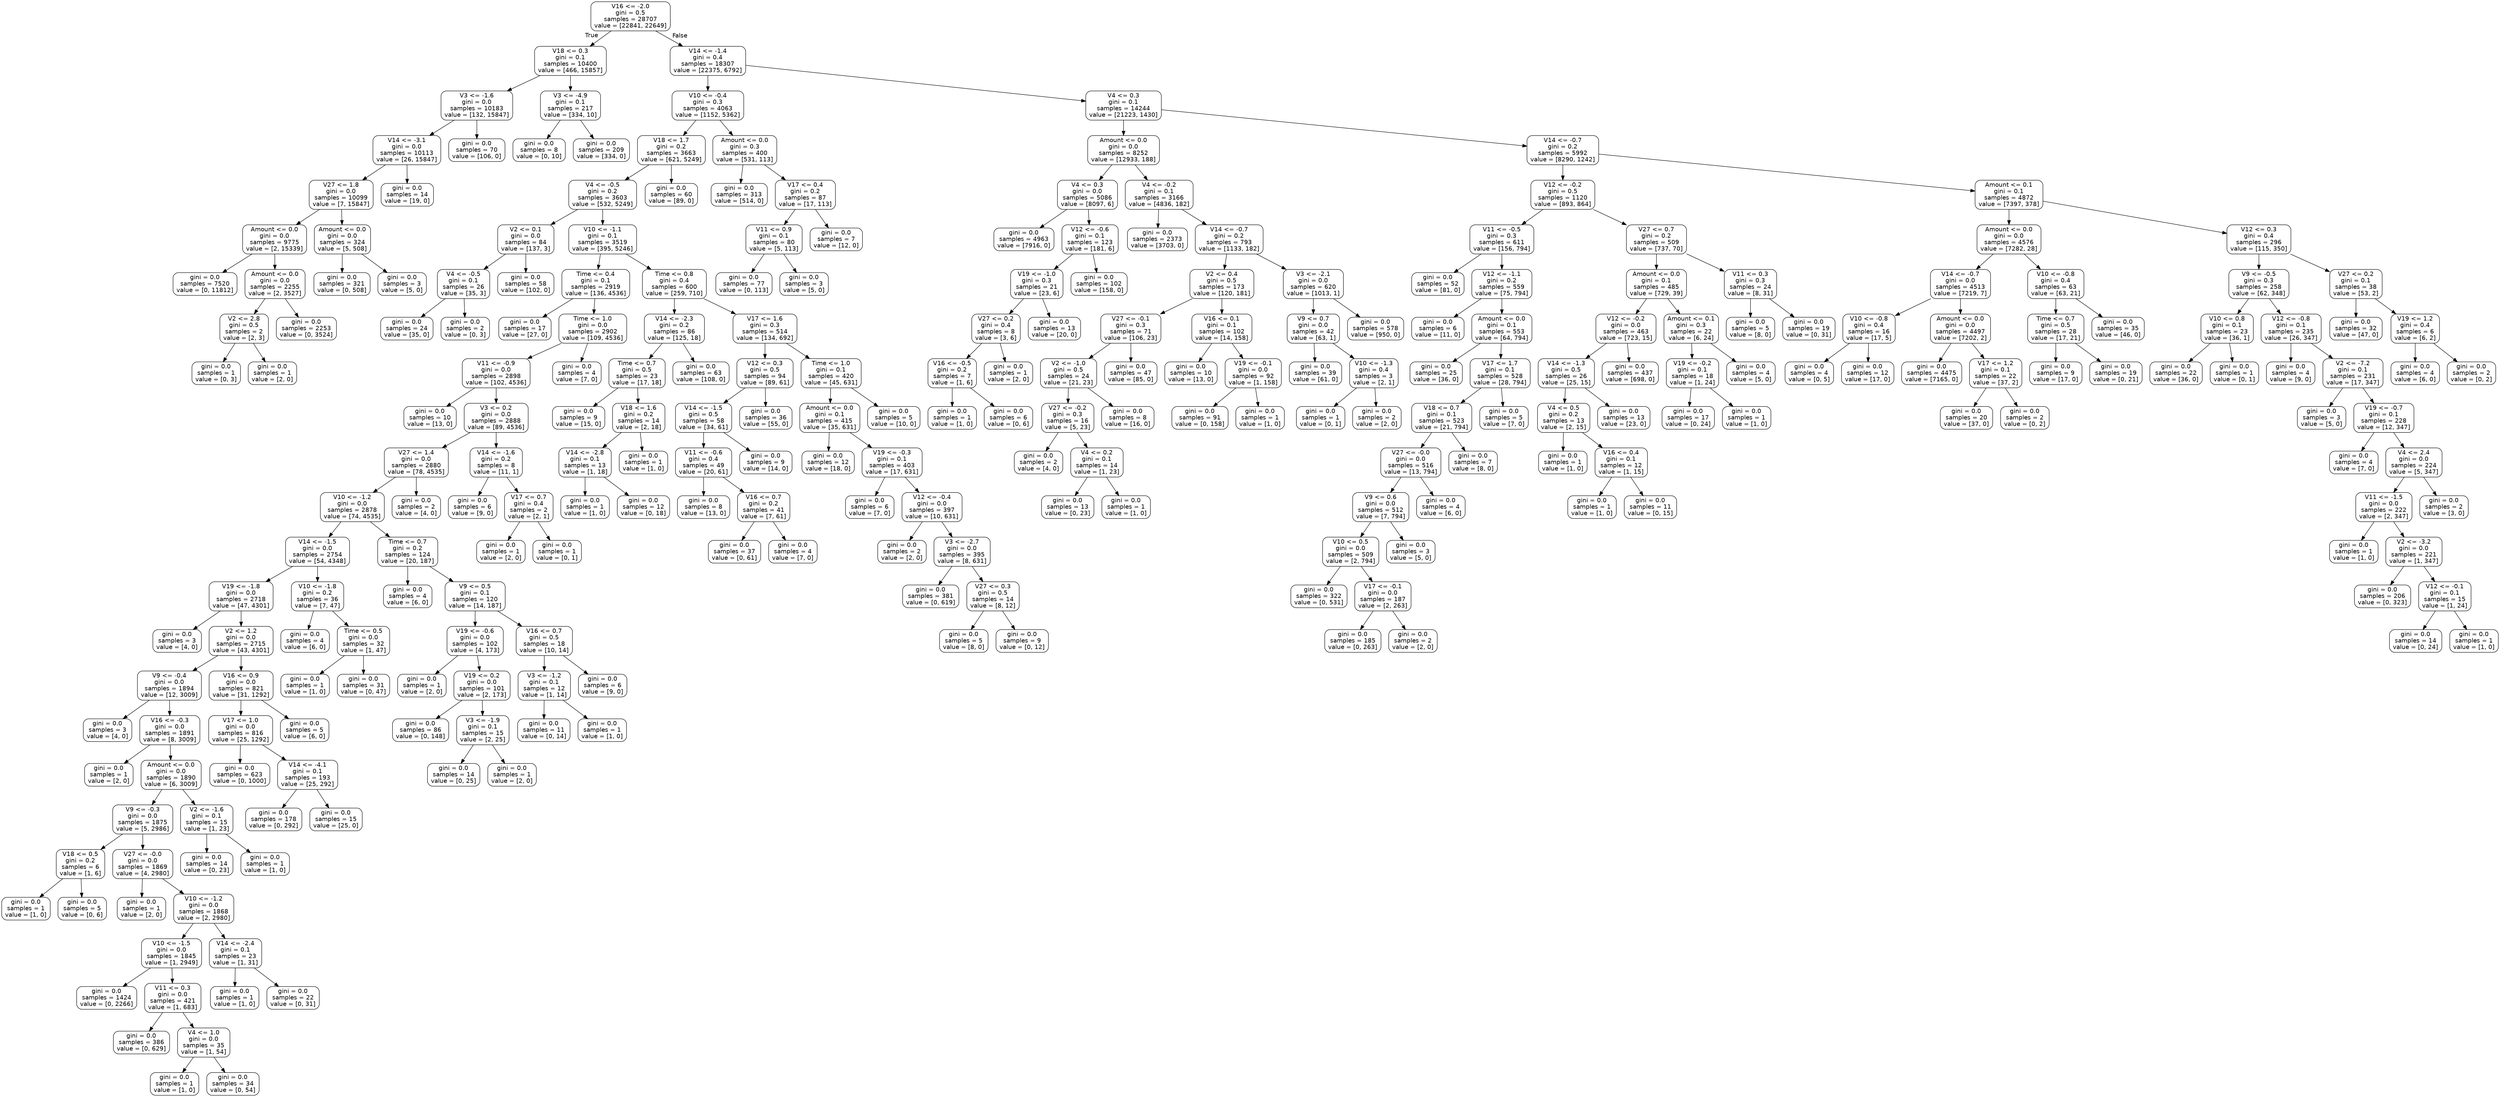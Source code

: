 digraph Tree {
node [shape=box, style="rounded", color="black", fontname=helvetica] ;
edge [fontname=helvetica] ;
0 [label="V16 <= -2.0\ngini = 0.5\nsamples = 28707\nvalue = [22841, 22649]"] ;
1 [label="V18 <= 0.3\ngini = 0.1\nsamples = 10400\nvalue = [466, 15857]"] ;
0 -> 1 [labeldistance=2.5, labelangle=45, headlabel="True"] ;
2 [label="V3 <= -1.6\ngini = 0.0\nsamples = 10183\nvalue = [132, 15847]"] ;
1 -> 2 ;
3 [label="V14 <= -3.1\ngini = 0.0\nsamples = 10113\nvalue = [26, 15847]"] ;
2 -> 3 ;
4 [label="V27 <= 1.8\ngini = 0.0\nsamples = 10099\nvalue = [7, 15847]"] ;
3 -> 4 ;
5 [label="Amount <= 0.0\ngini = 0.0\nsamples = 9775\nvalue = [2, 15339]"] ;
4 -> 5 ;
6 [label="gini = 0.0\nsamples = 7520\nvalue = [0, 11812]"] ;
5 -> 6 ;
7 [label="Amount <= 0.0\ngini = 0.0\nsamples = 2255\nvalue = [2, 3527]"] ;
5 -> 7 ;
8 [label="V2 <= 2.8\ngini = 0.5\nsamples = 2\nvalue = [2, 3]"] ;
7 -> 8 ;
9 [label="gini = 0.0\nsamples = 1\nvalue = [0, 3]"] ;
8 -> 9 ;
10 [label="gini = 0.0\nsamples = 1\nvalue = [2, 0]"] ;
8 -> 10 ;
11 [label="gini = 0.0\nsamples = 2253\nvalue = [0, 3524]"] ;
7 -> 11 ;
12 [label="Amount <= 0.0\ngini = 0.0\nsamples = 324\nvalue = [5, 508]"] ;
4 -> 12 ;
13 [label="gini = 0.0\nsamples = 321\nvalue = [0, 508]"] ;
12 -> 13 ;
14 [label="gini = 0.0\nsamples = 3\nvalue = [5, 0]"] ;
12 -> 14 ;
15 [label="gini = 0.0\nsamples = 14\nvalue = [19, 0]"] ;
3 -> 15 ;
16 [label="gini = 0.0\nsamples = 70\nvalue = [106, 0]"] ;
2 -> 16 ;
17 [label="V3 <= -4.9\ngini = 0.1\nsamples = 217\nvalue = [334, 10]"] ;
1 -> 17 ;
18 [label="gini = 0.0\nsamples = 8\nvalue = [0, 10]"] ;
17 -> 18 ;
19 [label="gini = 0.0\nsamples = 209\nvalue = [334, 0]"] ;
17 -> 19 ;
20 [label="V14 <= -1.4\ngini = 0.4\nsamples = 18307\nvalue = [22375, 6792]"] ;
0 -> 20 [labeldistance=2.5, labelangle=-45, headlabel="False"] ;
21 [label="V10 <= -0.4\ngini = 0.3\nsamples = 4063\nvalue = [1152, 5362]"] ;
20 -> 21 ;
22 [label="V18 <= 1.7\ngini = 0.2\nsamples = 3663\nvalue = [621, 5249]"] ;
21 -> 22 ;
23 [label="V4 <= -0.5\ngini = 0.2\nsamples = 3603\nvalue = [532, 5249]"] ;
22 -> 23 ;
24 [label="V2 <= 0.1\ngini = 0.0\nsamples = 84\nvalue = [137, 3]"] ;
23 -> 24 ;
25 [label="V4 <= -0.5\ngini = 0.1\nsamples = 26\nvalue = [35, 3]"] ;
24 -> 25 ;
26 [label="gini = 0.0\nsamples = 24\nvalue = [35, 0]"] ;
25 -> 26 ;
27 [label="gini = 0.0\nsamples = 2\nvalue = [0, 3]"] ;
25 -> 27 ;
28 [label="gini = 0.0\nsamples = 58\nvalue = [102, 0]"] ;
24 -> 28 ;
29 [label="V10 <= -1.1\ngini = 0.1\nsamples = 3519\nvalue = [395, 5246]"] ;
23 -> 29 ;
30 [label="Time <= 0.4\ngini = 0.1\nsamples = 2919\nvalue = [136, 4536]"] ;
29 -> 30 ;
31 [label="gini = 0.0\nsamples = 17\nvalue = [27, 0]"] ;
30 -> 31 ;
32 [label="Time <= 1.0\ngini = 0.0\nsamples = 2902\nvalue = [109, 4536]"] ;
30 -> 32 ;
33 [label="V11 <= -0.9\ngini = 0.0\nsamples = 2898\nvalue = [102, 4536]"] ;
32 -> 33 ;
34 [label="gini = 0.0\nsamples = 10\nvalue = [13, 0]"] ;
33 -> 34 ;
35 [label="V3 <= 0.2\ngini = 0.0\nsamples = 2888\nvalue = [89, 4536]"] ;
33 -> 35 ;
36 [label="V27 <= 1.4\ngini = 0.0\nsamples = 2880\nvalue = [78, 4535]"] ;
35 -> 36 ;
37 [label="V10 <= -1.2\ngini = 0.0\nsamples = 2878\nvalue = [74, 4535]"] ;
36 -> 37 ;
38 [label="V14 <= -1.5\ngini = 0.0\nsamples = 2754\nvalue = [54, 4348]"] ;
37 -> 38 ;
39 [label="V19 <= -1.8\ngini = 0.0\nsamples = 2718\nvalue = [47, 4301]"] ;
38 -> 39 ;
40 [label="gini = 0.0\nsamples = 3\nvalue = [4, 0]"] ;
39 -> 40 ;
41 [label="V2 <= 1.2\ngini = 0.0\nsamples = 2715\nvalue = [43, 4301]"] ;
39 -> 41 ;
42 [label="V9 <= -0.4\ngini = 0.0\nsamples = 1894\nvalue = [12, 3009]"] ;
41 -> 42 ;
43 [label="gini = 0.0\nsamples = 3\nvalue = [4, 0]"] ;
42 -> 43 ;
44 [label="V16 <= -0.3\ngini = 0.0\nsamples = 1891\nvalue = [8, 3009]"] ;
42 -> 44 ;
45 [label="gini = 0.0\nsamples = 1\nvalue = [2, 0]"] ;
44 -> 45 ;
46 [label="Amount <= 0.0\ngini = 0.0\nsamples = 1890\nvalue = [6, 3009]"] ;
44 -> 46 ;
47 [label="V9 <= -0.3\ngini = 0.0\nsamples = 1875\nvalue = [5, 2986]"] ;
46 -> 47 ;
48 [label="V18 <= 0.5\ngini = 0.2\nsamples = 6\nvalue = [1, 6]"] ;
47 -> 48 ;
49 [label="gini = 0.0\nsamples = 1\nvalue = [1, 0]"] ;
48 -> 49 ;
50 [label="gini = 0.0\nsamples = 5\nvalue = [0, 6]"] ;
48 -> 50 ;
51 [label="V27 <= -0.0\ngini = 0.0\nsamples = 1869\nvalue = [4, 2980]"] ;
47 -> 51 ;
52 [label="gini = 0.0\nsamples = 1\nvalue = [2, 0]"] ;
51 -> 52 ;
53 [label="V10 <= -1.2\ngini = 0.0\nsamples = 1868\nvalue = [2, 2980]"] ;
51 -> 53 ;
54 [label="V10 <= -1.5\ngini = 0.0\nsamples = 1845\nvalue = [1, 2949]"] ;
53 -> 54 ;
55 [label="gini = 0.0\nsamples = 1424\nvalue = [0, 2266]"] ;
54 -> 55 ;
56 [label="V11 <= 0.3\ngini = 0.0\nsamples = 421\nvalue = [1, 683]"] ;
54 -> 56 ;
57 [label="gini = 0.0\nsamples = 386\nvalue = [0, 629]"] ;
56 -> 57 ;
58 [label="V4 <= 1.0\ngini = 0.0\nsamples = 35\nvalue = [1, 54]"] ;
56 -> 58 ;
59 [label="gini = 0.0\nsamples = 1\nvalue = [1, 0]"] ;
58 -> 59 ;
60 [label="gini = 0.0\nsamples = 34\nvalue = [0, 54]"] ;
58 -> 60 ;
61 [label="V14 <= -2.4\ngini = 0.1\nsamples = 23\nvalue = [1, 31]"] ;
53 -> 61 ;
62 [label="gini = 0.0\nsamples = 1\nvalue = [1, 0]"] ;
61 -> 62 ;
63 [label="gini = 0.0\nsamples = 22\nvalue = [0, 31]"] ;
61 -> 63 ;
64 [label="V2 <= -1.6\ngini = 0.1\nsamples = 15\nvalue = [1, 23]"] ;
46 -> 64 ;
65 [label="gini = 0.0\nsamples = 14\nvalue = [0, 23]"] ;
64 -> 65 ;
66 [label="gini = 0.0\nsamples = 1\nvalue = [1, 0]"] ;
64 -> 66 ;
67 [label="V16 <= 0.9\ngini = 0.0\nsamples = 821\nvalue = [31, 1292]"] ;
41 -> 67 ;
68 [label="V17 <= 1.0\ngini = 0.0\nsamples = 816\nvalue = [25, 1292]"] ;
67 -> 68 ;
69 [label="gini = 0.0\nsamples = 623\nvalue = [0, 1000]"] ;
68 -> 69 ;
70 [label="V14 <= -4.1\ngini = 0.1\nsamples = 193\nvalue = [25, 292]"] ;
68 -> 70 ;
71 [label="gini = 0.0\nsamples = 178\nvalue = [0, 292]"] ;
70 -> 71 ;
72 [label="gini = 0.0\nsamples = 15\nvalue = [25, 0]"] ;
70 -> 72 ;
73 [label="gini = 0.0\nsamples = 5\nvalue = [6, 0]"] ;
67 -> 73 ;
74 [label="V10 <= -1.8\ngini = 0.2\nsamples = 36\nvalue = [7, 47]"] ;
38 -> 74 ;
75 [label="gini = 0.0\nsamples = 4\nvalue = [6, 0]"] ;
74 -> 75 ;
76 [label="Time <= 0.5\ngini = 0.0\nsamples = 32\nvalue = [1, 47]"] ;
74 -> 76 ;
77 [label="gini = 0.0\nsamples = 1\nvalue = [1, 0]"] ;
76 -> 77 ;
78 [label="gini = 0.0\nsamples = 31\nvalue = [0, 47]"] ;
76 -> 78 ;
79 [label="Time <= 0.7\ngini = 0.2\nsamples = 124\nvalue = [20, 187]"] ;
37 -> 79 ;
80 [label="gini = 0.0\nsamples = 4\nvalue = [6, 0]"] ;
79 -> 80 ;
81 [label="V9 <= 0.5\ngini = 0.1\nsamples = 120\nvalue = [14, 187]"] ;
79 -> 81 ;
82 [label="V19 <= -0.6\ngini = 0.0\nsamples = 102\nvalue = [4, 173]"] ;
81 -> 82 ;
83 [label="gini = 0.0\nsamples = 1\nvalue = [2, 0]"] ;
82 -> 83 ;
84 [label="V19 <= 0.2\ngini = 0.0\nsamples = 101\nvalue = [2, 173]"] ;
82 -> 84 ;
85 [label="gini = 0.0\nsamples = 86\nvalue = [0, 148]"] ;
84 -> 85 ;
86 [label="V3 <= -1.9\ngini = 0.1\nsamples = 15\nvalue = [2, 25]"] ;
84 -> 86 ;
87 [label="gini = 0.0\nsamples = 14\nvalue = [0, 25]"] ;
86 -> 87 ;
88 [label="gini = 0.0\nsamples = 1\nvalue = [2, 0]"] ;
86 -> 88 ;
89 [label="V16 <= 0.7\ngini = 0.5\nsamples = 18\nvalue = [10, 14]"] ;
81 -> 89 ;
90 [label="V3 <= -1.2\ngini = 0.1\nsamples = 12\nvalue = [1, 14]"] ;
89 -> 90 ;
91 [label="gini = 0.0\nsamples = 11\nvalue = [0, 14]"] ;
90 -> 91 ;
92 [label="gini = 0.0\nsamples = 1\nvalue = [1, 0]"] ;
90 -> 92 ;
93 [label="gini = 0.0\nsamples = 6\nvalue = [9, 0]"] ;
89 -> 93 ;
94 [label="gini = 0.0\nsamples = 2\nvalue = [4, 0]"] ;
36 -> 94 ;
95 [label="V14 <= -1.6\ngini = 0.2\nsamples = 8\nvalue = [11, 1]"] ;
35 -> 95 ;
96 [label="gini = 0.0\nsamples = 6\nvalue = [9, 0]"] ;
95 -> 96 ;
97 [label="V17 <= 0.7\ngini = 0.4\nsamples = 2\nvalue = [2, 1]"] ;
95 -> 97 ;
98 [label="gini = 0.0\nsamples = 1\nvalue = [2, 0]"] ;
97 -> 98 ;
99 [label="gini = 0.0\nsamples = 1\nvalue = [0, 1]"] ;
97 -> 99 ;
100 [label="gini = 0.0\nsamples = 4\nvalue = [7, 0]"] ;
32 -> 100 ;
101 [label="Time <= 0.8\ngini = 0.4\nsamples = 600\nvalue = [259, 710]"] ;
29 -> 101 ;
102 [label="V14 <= -2.3\ngini = 0.2\nsamples = 86\nvalue = [125, 18]"] ;
101 -> 102 ;
103 [label="Time <= 0.7\ngini = 0.5\nsamples = 23\nvalue = [17, 18]"] ;
102 -> 103 ;
104 [label="gini = 0.0\nsamples = 9\nvalue = [15, 0]"] ;
103 -> 104 ;
105 [label="V18 <= 1.6\ngini = 0.2\nsamples = 14\nvalue = [2, 18]"] ;
103 -> 105 ;
106 [label="V14 <= -2.8\ngini = 0.1\nsamples = 13\nvalue = [1, 18]"] ;
105 -> 106 ;
107 [label="gini = 0.0\nsamples = 1\nvalue = [1, 0]"] ;
106 -> 107 ;
108 [label="gini = 0.0\nsamples = 12\nvalue = [0, 18]"] ;
106 -> 108 ;
109 [label="gini = 0.0\nsamples = 1\nvalue = [1, 0]"] ;
105 -> 109 ;
110 [label="gini = 0.0\nsamples = 63\nvalue = [108, 0]"] ;
102 -> 110 ;
111 [label="V17 <= 1.6\ngini = 0.3\nsamples = 514\nvalue = [134, 692]"] ;
101 -> 111 ;
112 [label="V12 <= 0.3\ngini = 0.5\nsamples = 94\nvalue = [89, 61]"] ;
111 -> 112 ;
113 [label="V14 <= -1.5\ngini = 0.5\nsamples = 58\nvalue = [34, 61]"] ;
112 -> 113 ;
114 [label="V11 <= -0.6\ngini = 0.4\nsamples = 49\nvalue = [20, 61]"] ;
113 -> 114 ;
115 [label="gini = 0.0\nsamples = 8\nvalue = [13, 0]"] ;
114 -> 115 ;
116 [label="V16 <= 0.7\ngini = 0.2\nsamples = 41\nvalue = [7, 61]"] ;
114 -> 116 ;
117 [label="gini = 0.0\nsamples = 37\nvalue = [0, 61]"] ;
116 -> 117 ;
118 [label="gini = 0.0\nsamples = 4\nvalue = [7, 0]"] ;
116 -> 118 ;
119 [label="gini = 0.0\nsamples = 9\nvalue = [14, 0]"] ;
113 -> 119 ;
120 [label="gini = 0.0\nsamples = 36\nvalue = [55, 0]"] ;
112 -> 120 ;
121 [label="Time <= 1.0\ngini = 0.1\nsamples = 420\nvalue = [45, 631]"] ;
111 -> 121 ;
122 [label="Amount <= 0.0\ngini = 0.1\nsamples = 415\nvalue = [35, 631]"] ;
121 -> 122 ;
123 [label="gini = 0.0\nsamples = 12\nvalue = [18, 0]"] ;
122 -> 123 ;
124 [label="V19 <= -0.3\ngini = 0.1\nsamples = 403\nvalue = [17, 631]"] ;
122 -> 124 ;
125 [label="gini = 0.0\nsamples = 6\nvalue = [7, 0]"] ;
124 -> 125 ;
126 [label="V12 <= -0.4\ngini = 0.0\nsamples = 397\nvalue = [10, 631]"] ;
124 -> 126 ;
127 [label="gini = 0.0\nsamples = 2\nvalue = [2, 0]"] ;
126 -> 127 ;
128 [label="V3 <= -2.7\ngini = 0.0\nsamples = 395\nvalue = [8, 631]"] ;
126 -> 128 ;
129 [label="gini = 0.0\nsamples = 381\nvalue = [0, 619]"] ;
128 -> 129 ;
130 [label="V27 <= 0.3\ngini = 0.5\nsamples = 14\nvalue = [8, 12]"] ;
128 -> 130 ;
131 [label="gini = 0.0\nsamples = 5\nvalue = [8, 0]"] ;
130 -> 131 ;
132 [label="gini = 0.0\nsamples = 9\nvalue = [0, 12]"] ;
130 -> 132 ;
133 [label="gini = 0.0\nsamples = 5\nvalue = [10, 0]"] ;
121 -> 133 ;
134 [label="gini = 0.0\nsamples = 60\nvalue = [89, 0]"] ;
22 -> 134 ;
135 [label="Amount <= 0.0\ngini = 0.3\nsamples = 400\nvalue = [531, 113]"] ;
21 -> 135 ;
136 [label="gini = 0.0\nsamples = 313\nvalue = [514, 0]"] ;
135 -> 136 ;
137 [label="V17 <= 0.4\ngini = 0.2\nsamples = 87\nvalue = [17, 113]"] ;
135 -> 137 ;
138 [label="V11 <= 0.9\ngini = 0.1\nsamples = 80\nvalue = [5, 113]"] ;
137 -> 138 ;
139 [label="gini = 0.0\nsamples = 77\nvalue = [0, 113]"] ;
138 -> 139 ;
140 [label="gini = 0.0\nsamples = 3\nvalue = [5, 0]"] ;
138 -> 140 ;
141 [label="gini = 0.0\nsamples = 7\nvalue = [12, 0]"] ;
137 -> 141 ;
142 [label="V4 <= 0.3\ngini = 0.1\nsamples = 14244\nvalue = [21223, 1430]"] ;
20 -> 142 ;
143 [label="Amount <= 0.0\ngini = 0.0\nsamples = 8252\nvalue = [12933, 188]"] ;
142 -> 143 ;
144 [label="V4 <= 0.3\ngini = 0.0\nsamples = 5086\nvalue = [8097, 6]"] ;
143 -> 144 ;
145 [label="gini = 0.0\nsamples = 4963\nvalue = [7916, 0]"] ;
144 -> 145 ;
146 [label="V12 <= -0.6\ngini = 0.1\nsamples = 123\nvalue = [181, 6]"] ;
144 -> 146 ;
147 [label="V19 <= -1.0\ngini = 0.3\nsamples = 21\nvalue = [23, 6]"] ;
146 -> 147 ;
148 [label="V27 <= 0.2\ngini = 0.4\nsamples = 8\nvalue = [3, 6]"] ;
147 -> 148 ;
149 [label="V16 <= -0.5\ngini = 0.2\nsamples = 7\nvalue = [1, 6]"] ;
148 -> 149 ;
150 [label="gini = 0.0\nsamples = 1\nvalue = [1, 0]"] ;
149 -> 150 ;
151 [label="gini = 0.0\nsamples = 6\nvalue = [0, 6]"] ;
149 -> 151 ;
152 [label="gini = 0.0\nsamples = 1\nvalue = [2, 0]"] ;
148 -> 152 ;
153 [label="gini = 0.0\nsamples = 13\nvalue = [20, 0]"] ;
147 -> 153 ;
154 [label="gini = 0.0\nsamples = 102\nvalue = [158, 0]"] ;
146 -> 154 ;
155 [label="V4 <= -0.2\ngini = 0.1\nsamples = 3166\nvalue = [4836, 182]"] ;
143 -> 155 ;
156 [label="gini = 0.0\nsamples = 2373\nvalue = [3703, 0]"] ;
155 -> 156 ;
157 [label="V14 <= -0.7\ngini = 0.2\nsamples = 793\nvalue = [1133, 182]"] ;
155 -> 157 ;
158 [label="V2 <= 0.4\ngini = 0.5\nsamples = 173\nvalue = [120, 181]"] ;
157 -> 158 ;
159 [label="V27 <= -0.1\ngini = 0.3\nsamples = 71\nvalue = [106, 23]"] ;
158 -> 159 ;
160 [label="V2 <= -1.0\ngini = 0.5\nsamples = 24\nvalue = [21, 23]"] ;
159 -> 160 ;
161 [label="V27 <= -0.2\ngini = 0.3\nsamples = 16\nvalue = [5, 23]"] ;
160 -> 161 ;
162 [label="gini = 0.0\nsamples = 2\nvalue = [4, 0]"] ;
161 -> 162 ;
163 [label="V4 <= 0.2\ngini = 0.1\nsamples = 14\nvalue = [1, 23]"] ;
161 -> 163 ;
164 [label="gini = 0.0\nsamples = 13\nvalue = [0, 23]"] ;
163 -> 164 ;
165 [label="gini = 0.0\nsamples = 1\nvalue = [1, 0]"] ;
163 -> 165 ;
166 [label="gini = 0.0\nsamples = 8\nvalue = [16, 0]"] ;
160 -> 166 ;
167 [label="gini = 0.0\nsamples = 47\nvalue = [85, 0]"] ;
159 -> 167 ;
168 [label="V16 <= 0.1\ngini = 0.1\nsamples = 102\nvalue = [14, 158]"] ;
158 -> 168 ;
169 [label="gini = 0.0\nsamples = 10\nvalue = [13, 0]"] ;
168 -> 169 ;
170 [label="V19 <= -0.1\ngini = 0.0\nsamples = 92\nvalue = [1, 158]"] ;
168 -> 170 ;
171 [label="gini = 0.0\nsamples = 91\nvalue = [0, 158]"] ;
170 -> 171 ;
172 [label="gini = 0.0\nsamples = 1\nvalue = [1, 0]"] ;
170 -> 172 ;
173 [label="V3 <= -2.1\ngini = 0.0\nsamples = 620\nvalue = [1013, 1]"] ;
157 -> 173 ;
174 [label="V9 <= 0.7\ngini = 0.0\nsamples = 42\nvalue = [63, 1]"] ;
173 -> 174 ;
175 [label="gini = 0.0\nsamples = 39\nvalue = [61, 0]"] ;
174 -> 175 ;
176 [label="V10 <= -1.3\ngini = 0.4\nsamples = 3\nvalue = [2, 1]"] ;
174 -> 176 ;
177 [label="gini = 0.0\nsamples = 1\nvalue = [0, 1]"] ;
176 -> 177 ;
178 [label="gini = 0.0\nsamples = 2\nvalue = [2, 0]"] ;
176 -> 178 ;
179 [label="gini = 0.0\nsamples = 578\nvalue = [950, 0]"] ;
173 -> 179 ;
180 [label="V14 <= -0.7\ngini = 0.2\nsamples = 5992\nvalue = [8290, 1242]"] ;
142 -> 180 ;
181 [label="V12 <= -0.2\ngini = 0.5\nsamples = 1120\nvalue = [893, 864]"] ;
180 -> 181 ;
182 [label="V11 <= -0.5\ngini = 0.3\nsamples = 611\nvalue = [156, 794]"] ;
181 -> 182 ;
183 [label="gini = 0.0\nsamples = 52\nvalue = [81, 0]"] ;
182 -> 183 ;
184 [label="V12 <= -1.1\ngini = 0.2\nsamples = 559\nvalue = [75, 794]"] ;
182 -> 184 ;
185 [label="gini = 0.0\nsamples = 6\nvalue = [11, 0]"] ;
184 -> 185 ;
186 [label="Amount <= 0.0\ngini = 0.1\nsamples = 553\nvalue = [64, 794]"] ;
184 -> 186 ;
187 [label="gini = 0.0\nsamples = 25\nvalue = [36, 0]"] ;
186 -> 187 ;
188 [label="V17 <= 1.7\ngini = 0.1\nsamples = 528\nvalue = [28, 794]"] ;
186 -> 188 ;
189 [label="V18 <= 0.7\ngini = 0.1\nsamples = 523\nvalue = [21, 794]"] ;
188 -> 189 ;
190 [label="V27 <= -0.0\ngini = 0.0\nsamples = 516\nvalue = [13, 794]"] ;
189 -> 190 ;
191 [label="V9 <= 0.6\ngini = 0.0\nsamples = 512\nvalue = [7, 794]"] ;
190 -> 191 ;
192 [label="V10 <= 0.5\ngini = 0.0\nsamples = 509\nvalue = [2, 794]"] ;
191 -> 192 ;
193 [label="gini = 0.0\nsamples = 322\nvalue = [0, 531]"] ;
192 -> 193 ;
194 [label="V17 <= -0.1\ngini = 0.0\nsamples = 187\nvalue = [2, 263]"] ;
192 -> 194 ;
195 [label="gini = 0.0\nsamples = 185\nvalue = [0, 263]"] ;
194 -> 195 ;
196 [label="gini = 0.0\nsamples = 2\nvalue = [2, 0]"] ;
194 -> 196 ;
197 [label="gini = 0.0\nsamples = 3\nvalue = [5, 0]"] ;
191 -> 197 ;
198 [label="gini = 0.0\nsamples = 4\nvalue = [6, 0]"] ;
190 -> 198 ;
199 [label="gini = 0.0\nsamples = 7\nvalue = [8, 0]"] ;
189 -> 199 ;
200 [label="gini = 0.0\nsamples = 5\nvalue = [7, 0]"] ;
188 -> 200 ;
201 [label="V27 <= 0.7\ngini = 0.2\nsamples = 509\nvalue = [737, 70]"] ;
181 -> 201 ;
202 [label="Amount <= 0.0\ngini = 0.1\nsamples = 485\nvalue = [729, 39]"] ;
201 -> 202 ;
203 [label="V12 <= -0.2\ngini = 0.0\nsamples = 463\nvalue = [723, 15]"] ;
202 -> 203 ;
204 [label="V14 <= -1.3\ngini = 0.5\nsamples = 26\nvalue = [25, 15]"] ;
203 -> 204 ;
205 [label="V4 <= 0.5\ngini = 0.2\nsamples = 13\nvalue = [2, 15]"] ;
204 -> 205 ;
206 [label="gini = 0.0\nsamples = 1\nvalue = [1, 0]"] ;
205 -> 206 ;
207 [label="V16 <= 0.4\ngini = 0.1\nsamples = 12\nvalue = [1, 15]"] ;
205 -> 207 ;
208 [label="gini = 0.0\nsamples = 1\nvalue = [1, 0]"] ;
207 -> 208 ;
209 [label="gini = 0.0\nsamples = 11\nvalue = [0, 15]"] ;
207 -> 209 ;
210 [label="gini = 0.0\nsamples = 13\nvalue = [23, 0]"] ;
204 -> 210 ;
211 [label="gini = 0.0\nsamples = 437\nvalue = [698, 0]"] ;
203 -> 211 ;
212 [label="Amount <= 0.1\ngini = 0.3\nsamples = 22\nvalue = [6, 24]"] ;
202 -> 212 ;
213 [label="V19 <= -0.2\ngini = 0.1\nsamples = 18\nvalue = [1, 24]"] ;
212 -> 213 ;
214 [label="gini = 0.0\nsamples = 17\nvalue = [0, 24]"] ;
213 -> 214 ;
215 [label="gini = 0.0\nsamples = 1\nvalue = [1, 0]"] ;
213 -> 215 ;
216 [label="gini = 0.0\nsamples = 4\nvalue = [5, 0]"] ;
212 -> 216 ;
217 [label="V11 <= 0.3\ngini = 0.3\nsamples = 24\nvalue = [8, 31]"] ;
201 -> 217 ;
218 [label="gini = 0.0\nsamples = 5\nvalue = [8, 0]"] ;
217 -> 218 ;
219 [label="gini = 0.0\nsamples = 19\nvalue = [0, 31]"] ;
217 -> 219 ;
220 [label="Amount <= 0.1\ngini = 0.1\nsamples = 4872\nvalue = [7397, 378]"] ;
180 -> 220 ;
221 [label="Amount <= 0.0\ngini = 0.0\nsamples = 4576\nvalue = [7282, 28]"] ;
220 -> 221 ;
222 [label="V14 <= -0.7\ngini = 0.0\nsamples = 4513\nvalue = [7219, 7]"] ;
221 -> 222 ;
223 [label="V10 <= -0.8\ngini = 0.4\nsamples = 16\nvalue = [17, 5]"] ;
222 -> 223 ;
224 [label="gini = 0.0\nsamples = 4\nvalue = [0, 5]"] ;
223 -> 224 ;
225 [label="gini = 0.0\nsamples = 12\nvalue = [17, 0]"] ;
223 -> 225 ;
226 [label="Amount <= 0.0\ngini = 0.0\nsamples = 4497\nvalue = [7202, 2]"] ;
222 -> 226 ;
227 [label="gini = 0.0\nsamples = 4475\nvalue = [7165, 0]"] ;
226 -> 227 ;
228 [label="V17 <= 1.2\ngini = 0.1\nsamples = 22\nvalue = [37, 2]"] ;
226 -> 228 ;
229 [label="gini = 0.0\nsamples = 20\nvalue = [37, 0]"] ;
228 -> 229 ;
230 [label="gini = 0.0\nsamples = 2\nvalue = [0, 2]"] ;
228 -> 230 ;
231 [label="V10 <= -0.8\ngini = 0.4\nsamples = 63\nvalue = [63, 21]"] ;
221 -> 231 ;
232 [label="Time <= 0.7\ngini = 0.5\nsamples = 28\nvalue = [17, 21]"] ;
231 -> 232 ;
233 [label="gini = 0.0\nsamples = 9\nvalue = [17, 0]"] ;
232 -> 233 ;
234 [label="gini = 0.0\nsamples = 19\nvalue = [0, 21]"] ;
232 -> 234 ;
235 [label="gini = 0.0\nsamples = 35\nvalue = [46, 0]"] ;
231 -> 235 ;
236 [label="V12 <= 0.3\ngini = 0.4\nsamples = 296\nvalue = [115, 350]"] ;
220 -> 236 ;
237 [label="V9 <= -0.5\ngini = 0.3\nsamples = 258\nvalue = [62, 348]"] ;
236 -> 237 ;
238 [label="V10 <= 0.8\ngini = 0.1\nsamples = 23\nvalue = [36, 1]"] ;
237 -> 238 ;
239 [label="gini = 0.0\nsamples = 22\nvalue = [36, 0]"] ;
238 -> 239 ;
240 [label="gini = 0.0\nsamples = 1\nvalue = [0, 1]"] ;
238 -> 240 ;
241 [label="V12 <= -0.8\ngini = 0.1\nsamples = 235\nvalue = [26, 347]"] ;
237 -> 241 ;
242 [label="gini = 0.0\nsamples = 4\nvalue = [9, 0]"] ;
241 -> 242 ;
243 [label="V2 <= -7.2\ngini = 0.1\nsamples = 231\nvalue = [17, 347]"] ;
241 -> 243 ;
244 [label="gini = 0.0\nsamples = 3\nvalue = [5, 0]"] ;
243 -> 244 ;
245 [label="V19 <= -0.7\ngini = 0.1\nsamples = 228\nvalue = [12, 347]"] ;
243 -> 245 ;
246 [label="gini = 0.0\nsamples = 4\nvalue = [7, 0]"] ;
245 -> 246 ;
247 [label="V4 <= 2.4\ngini = 0.0\nsamples = 224\nvalue = [5, 347]"] ;
245 -> 247 ;
248 [label="V11 <= -1.5\ngini = 0.0\nsamples = 222\nvalue = [2, 347]"] ;
247 -> 248 ;
249 [label="gini = 0.0\nsamples = 1\nvalue = [1, 0]"] ;
248 -> 249 ;
250 [label="V2 <= -3.2\ngini = 0.0\nsamples = 221\nvalue = [1, 347]"] ;
248 -> 250 ;
251 [label="gini = 0.0\nsamples = 206\nvalue = [0, 323]"] ;
250 -> 251 ;
252 [label="V12 <= -0.1\ngini = 0.1\nsamples = 15\nvalue = [1, 24]"] ;
250 -> 252 ;
253 [label="gini = 0.0\nsamples = 14\nvalue = [0, 24]"] ;
252 -> 253 ;
254 [label="gini = 0.0\nsamples = 1\nvalue = [1, 0]"] ;
252 -> 254 ;
255 [label="gini = 0.0\nsamples = 2\nvalue = [3, 0]"] ;
247 -> 255 ;
256 [label="V27 <= 0.2\ngini = 0.1\nsamples = 38\nvalue = [53, 2]"] ;
236 -> 256 ;
257 [label="gini = 0.0\nsamples = 32\nvalue = [47, 0]"] ;
256 -> 257 ;
258 [label="V19 <= 1.2\ngini = 0.4\nsamples = 6\nvalue = [6, 2]"] ;
256 -> 258 ;
259 [label="gini = 0.0\nsamples = 4\nvalue = [6, 0]"] ;
258 -> 259 ;
260 [label="gini = 0.0\nsamples = 2\nvalue = [0, 2]"] ;
258 -> 260 ;
}